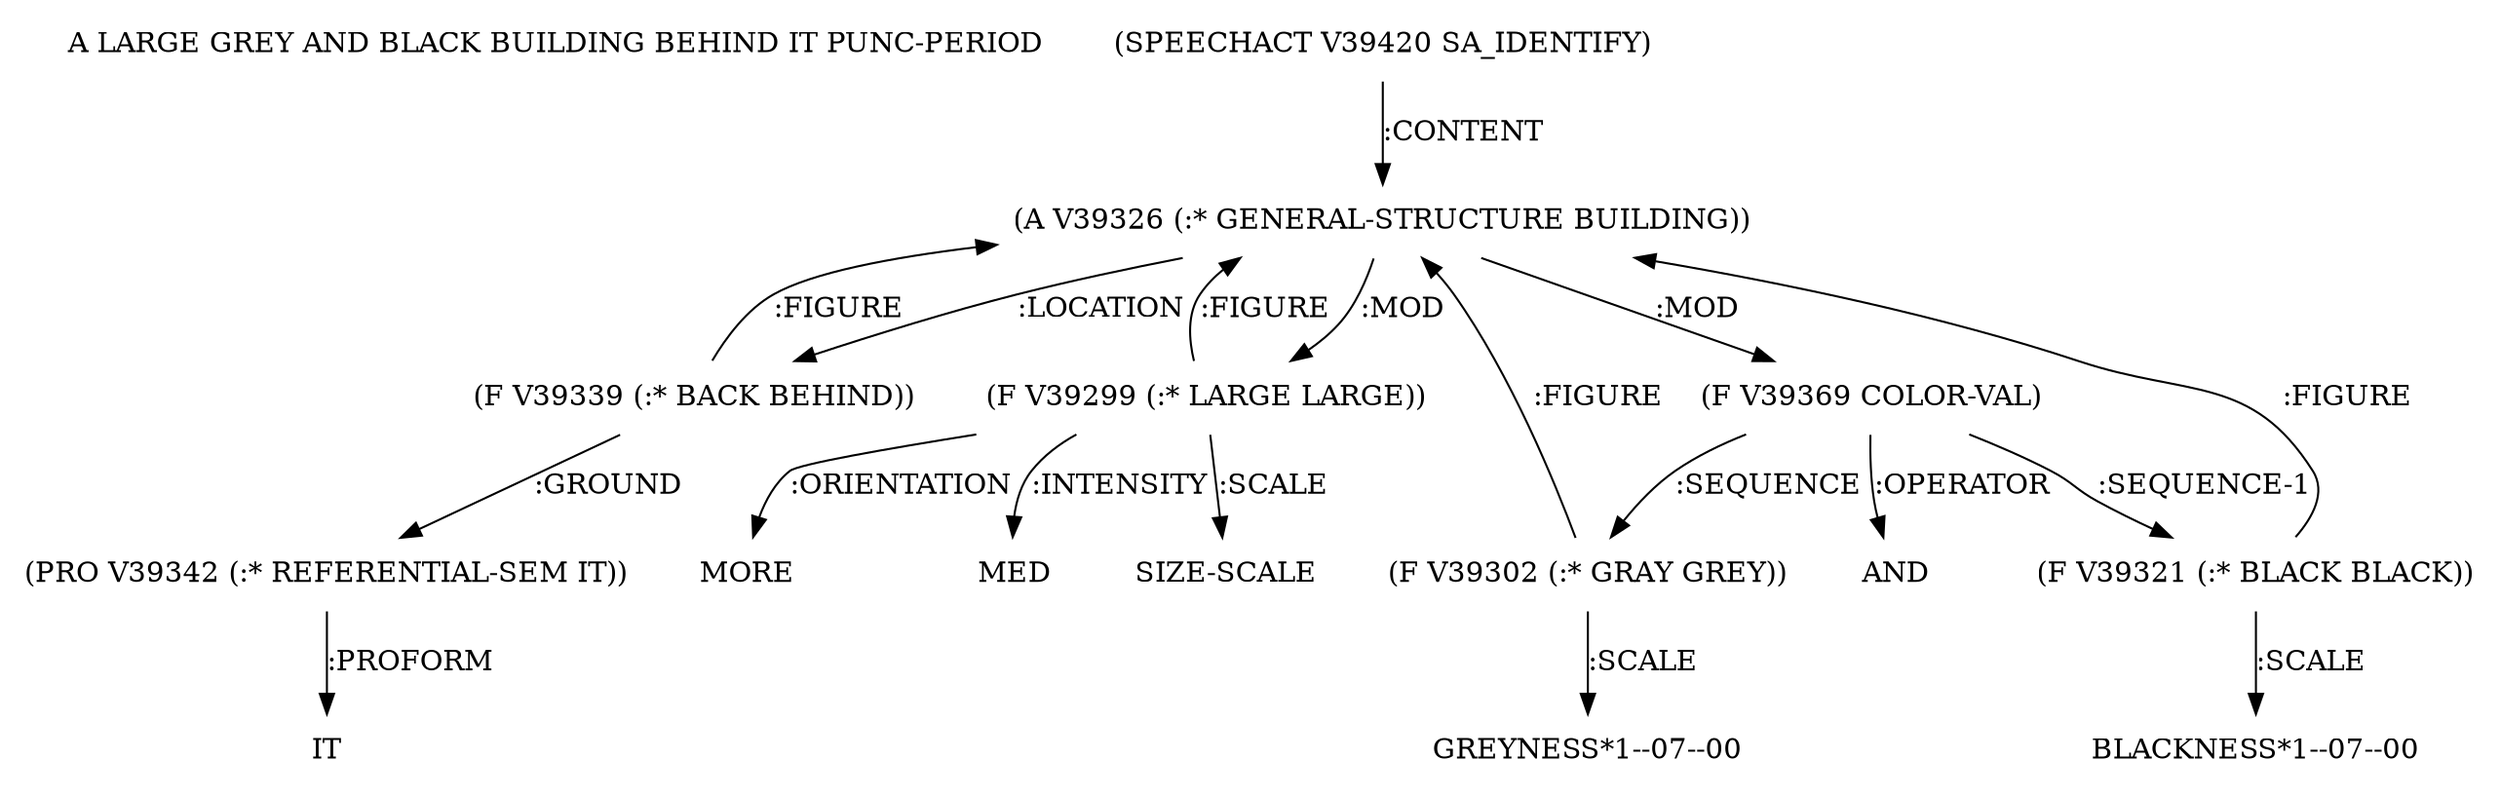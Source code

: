 digraph Terms {
  node [shape=none]
  "A LARGE GREY AND BLACK BUILDING BEHIND IT PUNC-PERIOD"
  "V39420" [label="(SPEECHACT V39420 SA_IDENTIFY)"]
  "V39420" -> "V39326" [label=":CONTENT"]
  "V39326" [label="(A V39326 (:* GENERAL-STRUCTURE BUILDING))"]
  "V39326" -> "V39339" [label=":LOCATION"]
  "V39326" -> "V39299" [label=":MOD"]
  "V39326" -> "V39369" [label=":MOD"]
  "V39299" [label="(F V39299 (:* LARGE LARGE))"]
  "V39299" -> "NT40774" [label=":ORIENTATION"]
  "NT40774" [label="MORE"]
  "V39299" -> "NT40775" [label=":INTENSITY"]
  "NT40775" [label="MED"]
  "V39299" -> "V39326" [label=":FIGURE"]
  "V39299" -> "NT40776" [label=":SCALE"]
  "NT40776" [label="SIZE-SCALE"]
  "V39369" [label="(F V39369 COLOR-VAL)"]
  "V39369" -> "V39302" [label=":SEQUENCE"]
  "V39369" -> "V39321" [label=":SEQUENCE-1"]
  "V39369" -> "NT40777" [label=":OPERATOR"]
  "NT40777" [label="AND"]
  "V39302" [label="(F V39302 (:* GRAY GREY))"]
  "V39302" -> "V39326" [label=":FIGURE"]
  "V39302" -> "NT40778" [label=":SCALE"]
  "NT40778" [label="GREYNESS*1--07--00"]
  "V39321" [label="(F V39321 (:* BLACK BLACK))"]
  "V39321" -> "V39326" [label=":FIGURE"]
  "V39321" -> "NT40779" [label=":SCALE"]
  "NT40779" [label="BLACKNESS*1--07--00"]
  "V39339" [label="(F V39339 (:* BACK BEHIND))"]
  "V39339" -> "V39342" [label=":GROUND"]
  "V39339" -> "V39326" [label=":FIGURE"]
  "V39342" [label="(PRO V39342 (:* REFERENTIAL-SEM IT))"]
  "V39342" -> "NT40780" [label=":PROFORM"]
  "NT40780" [label="IT"]
}
